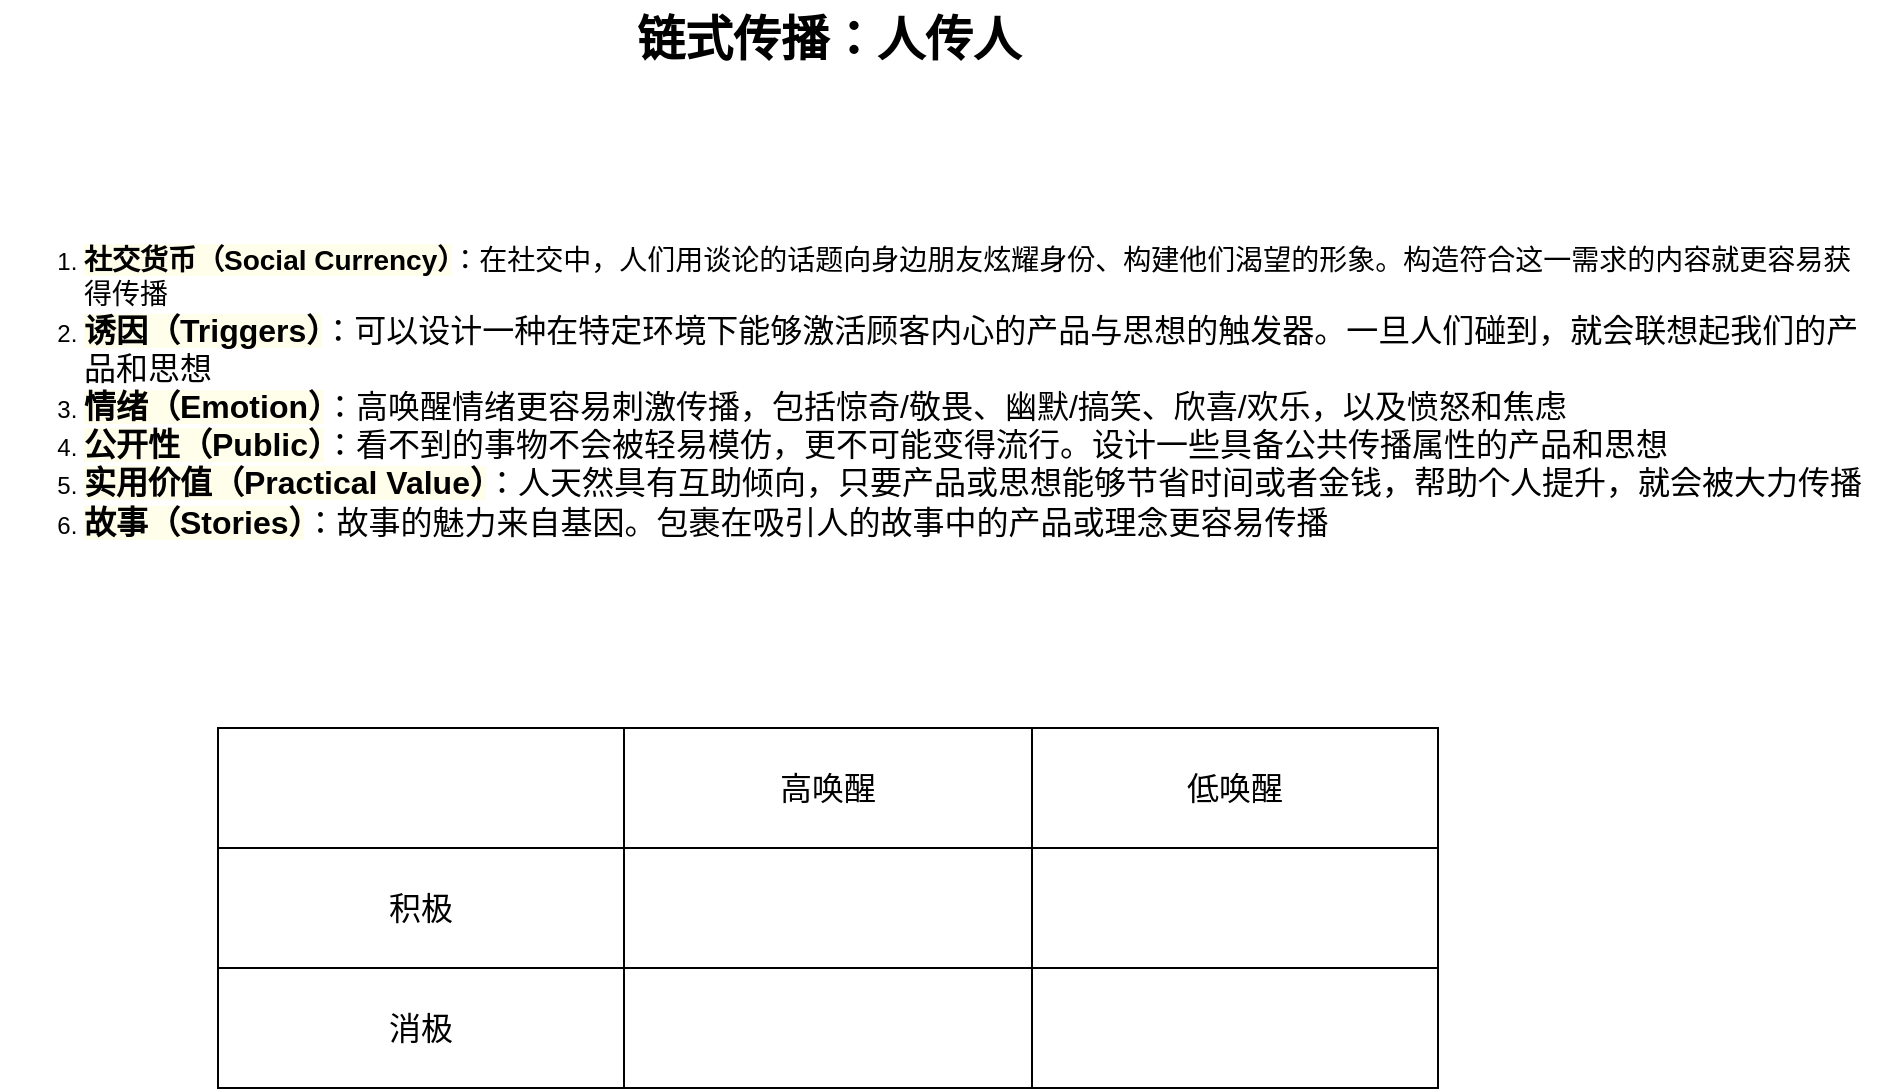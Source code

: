 <mxfile version="24.6.3" type="github">
  <diagram id="6I0OCvxSQrVGMHxT2VVA" name="Page-1">
    <mxGraphModel dx="1434" dy="746" grid="1" gridSize="14" guides="1" tooltips="1" connect="1" arrows="1" fold="1" page="1" pageScale="1" pageWidth="1700" pageHeight="1100" math="0" shadow="0">
      <root>
        <mxCell id="0" />
        <mxCell id="1" parent="0" />
        <mxCell id="bp33T2_yUDZPxfWXAxRo-1" value="" style="shape=table;startSize=0;container=1;collapsible=0;childLayout=tableLayout;fontSize=16;" vertex="1" parent="1">
          <mxGeometry x="277" y="392" width="610" height="180" as="geometry" />
        </mxCell>
        <mxCell id="bp33T2_yUDZPxfWXAxRo-2" value="" style="shape=tableRow;horizontal=0;startSize=0;swimlaneHead=0;swimlaneBody=0;strokeColor=inherit;top=0;left=0;bottom=0;right=0;collapsible=0;dropTarget=0;fillColor=none;points=[[0,0.5],[1,0.5]];portConstraint=eastwest;fontSize=16;" vertex="1" parent="bp33T2_yUDZPxfWXAxRo-1">
          <mxGeometry width="610" height="60" as="geometry" />
        </mxCell>
        <mxCell id="bp33T2_yUDZPxfWXAxRo-3" value="" style="shape=partialRectangle;html=1;whiteSpace=wrap;connectable=0;strokeColor=inherit;overflow=hidden;fillColor=none;top=0;left=0;bottom=0;right=0;pointerEvents=1;fontSize=16;" vertex="1" parent="bp33T2_yUDZPxfWXAxRo-2">
          <mxGeometry width="203" height="60" as="geometry">
            <mxRectangle width="203" height="60" as="alternateBounds" />
          </mxGeometry>
        </mxCell>
        <mxCell id="bp33T2_yUDZPxfWXAxRo-4" value="高唤醒" style="shape=partialRectangle;html=1;whiteSpace=wrap;connectable=0;strokeColor=inherit;overflow=hidden;fillColor=none;top=0;left=0;bottom=0;right=0;pointerEvents=1;fontSize=16;" vertex="1" parent="bp33T2_yUDZPxfWXAxRo-2">
          <mxGeometry x="203" width="204" height="60" as="geometry">
            <mxRectangle width="204" height="60" as="alternateBounds" />
          </mxGeometry>
        </mxCell>
        <mxCell id="bp33T2_yUDZPxfWXAxRo-5" value="低唤醒" style="shape=partialRectangle;html=1;whiteSpace=wrap;connectable=0;strokeColor=inherit;overflow=hidden;fillColor=none;top=0;left=0;bottom=0;right=0;pointerEvents=1;fontSize=16;" vertex="1" parent="bp33T2_yUDZPxfWXAxRo-2">
          <mxGeometry x="407" width="203" height="60" as="geometry">
            <mxRectangle width="203" height="60" as="alternateBounds" />
          </mxGeometry>
        </mxCell>
        <mxCell id="bp33T2_yUDZPxfWXAxRo-6" value="" style="shape=tableRow;horizontal=0;startSize=0;swimlaneHead=0;swimlaneBody=0;strokeColor=inherit;top=0;left=0;bottom=0;right=0;collapsible=0;dropTarget=0;fillColor=none;points=[[0,0.5],[1,0.5]];portConstraint=eastwest;fontSize=16;" vertex="1" parent="bp33T2_yUDZPxfWXAxRo-1">
          <mxGeometry y="60" width="610" height="60" as="geometry" />
        </mxCell>
        <mxCell id="bp33T2_yUDZPxfWXAxRo-7" value="积极" style="shape=partialRectangle;html=1;whiteSpace=wrap;connectable=0;strokeColor=inherit;overflow=hidden;fillColor=none;top=0;left=0;bottom=0;right=0;pointerEvents=1;fontSize=16;" vertex="1" parent="bp33T2_yUDZPxfWXAxRo-6">
          <mxGeometry width="203" height="60" as="geometry">
            <mxRectangle width="203" height="60" as="alternateBounds" />
          </mxGeometry>
        </mxCell>
        <mxCell id="bp33T2_yUDZPxfWXAxRo-8" value="" style="shape=partialRectangle;html=1;whiteSpace=wrap;connectable=0;strokeColor=inherit;overflow=hidden;fillColor=none;top=0;left=0;bottom=0;right=0;pointerEvents=1;fontSize=16;" vertex="1" parent="bp33T2_yUDZPxfWXAxRo-6">
          <mxGeometry x="203" width="204" height="60" as="geometry">
            <mxRectangle width="204" height="60" as="alternateBounds" />
          </mxGeometry>
        </mxCell>
        <mxCell id="bp33T2_yUDZPxfWXAxRo-9" value="" style="shape=partialRectangle;html=1;whiteSpace=wrap;connectable=0;strokeColor=inherit;overflow=hidden;fillColor=none;top=0;left=0;bottom=0;right=0;pointerEvents=1;fontSize=16;" vertex="1" parent="bp33T2_yUDZPxfWXAxRo-6">
          <mxGeometry x="407" width="203" height="60" as="geometry">
            <mxRectangle width="203" height="60" as="alternateBounds" />
          </mxGeometry>
        </mxCell>
        <mxCell id="bp33T2_yUDZPxfWXAxRo-10" value="" style="shape=tableRow;horizontal=0;startSize=0;swimlaneHead=0;swimlaneBody=0;strokeColor=inherit;top=0;left=0;bottom=0;right=0;collapsible=0;dropTarget=0;fillColor=none;points=[[0,0.5],[1,0.5]];portConstraint=eastwest;fontSize=16;" vertex="1" parent="bp33T2_yUDZPxfWXAxRo-1">
          <mxGeometry y="120" width="610" height="60" as="geometry" />
        </mxCell>
        <mxCell id="bp33T2_yUDZPxfWXAxRo-11" value="消极" style="shape=partialRectangle;html=1;whiteSpace=wrap;connectable=0;strokeColor=inherit;overflow=hidden;fillColor=none;top=0;left=0;bottom=0;right=0;pointerEvents=1;fontSize=16;" vertex="1" parent="bp33T2_yUDZPxfWXAxRo-10">
          <mxGeometry width="203" height="60" as="geometry">
            <mxRectangle width="203" height="60" as="alternateBounds" />
          </mxGeometry>
        </mxCell>
        <mxCell id="bp33T2_yUDZPxfWXAxRo-12" value="" style="shape=partialRectangle;html=1;whiteSpace=wrap;connectable=0;strokeColor=inherit;overflow=hidden;fillColor=none;top=0;left=0;bottom=0;right=0;pointerEvents=1;fontSize=16;" vertex="1" parent="bp33T2_yUDZPxfWXAxRo-10">
          <mxGeometry x="203" width="204" height="60" as="geometry">
            <mxRectangle width="204" height="60" as="alternateBounds" />
          </mxGeometry>
        </mxCell>
        <mxCell id="bp33T2_yUDZPxfWXAxRo-13" value="" style="shape=partialRectangle;html=1;whiteSpace=wrap;connectable=0;strokeColor=inherit;overflow=hidden;fillColor=none;top=0;left=0;bottom=0;right=0;pointerEvents=1;fontSize=16;" vertex="1" parent="bp33T2_yUDZPxfWXAxRo-10">
          <mxGeometry x="407" width="203" height="60" as="geometry">
            <mxRectangle width="203" height="60" as="alternateBounds" />
          </mxGeometry>
        </mxCell>
        <mxCell id="bp33T2_yUDZPxfWXAxRo-14" value="链式传播：人传人" style="text;strokeColor=none;fillColor=none;html=1;fontSize=24;fontStyle=1;verticalAlign=middle;align=center;" vertex="1" parent="1">
          <mxGeometry x="532" y="28" width="100" height="40" as="geometry" />
        </mxCell>
        <mxCell id="bp33T2_yUDZPxfWXAxRo-15" value="&lt;ol&gt;&lt;li style=&quot;box-sizing: border-box;&quot;&gt;&lt;font style=&quot;font-size: 14px;&quot;&gt;&lt;span style=&quot;box-sizing: border-box; font-weight: bolder; background-color: rgba(255, 254, 213, 0.5);&quot;&gt;社交货币（Social Currency）&lt;/span&gt;：在社交中，人们用谈论的话题向身边朋友炫耀身份、构建他们渴望的形象。构造符合这一需求的内容就更容易获得传播&lt;/font&gt;&lt;/li&gt;&lt;li style=&quot;box-sizing: border-box;&quot;&gt;&lt;font size=&quot;3&quot; style=&quot;&quot;&gt;&lt;span style=&quot;box-sizing: border-box; font-weight: bolder; background-color: rgba(255, 254, 213, 0.5);&quot;&gt;诱因（Triggers）&lt;/span&gt;：可以设计一种在特定环境下能够激活顾客内心的产品与思想的触发器。一旦人们碰到，就会联想起我们的产品和思想&lt;/font&gt;&lt;/li&gt;&lt;li style=&quot;box-sizing: border-box;&quot;&gt;&lt;font size=&quot;3&quot;&gt;&lt;span style=&quot;box-sizing: border-box; font-weight: bolder; background-color: rgba(255, 254, 213, 0.5);&quot;&gt;情绪（Emotion）&lt;/span&gt;：高唤醒情绪更容易刺激传播，包括惊奇/敬畏、幽默/搞笑、欣喜/欢乐，以及愤怒和焦虑&lt;/font&gt;&lt;/li&gt;&lt;li style=&quot;box-sizing: border-box;&quot;&gt;&lt;font size=&quot;3&quot;&gt;&lt;span style=&quot;box-sizing: border-box; font-weight: bolder; background-color: rgba(255, 254, 213, 0.5);&quot;&gt;公开性（Public）&lt;/span&gt;：看不到的事物不会被轻易模仿，更不可能变得流行。设计一些具备公共传播属性的产品和思想&lt;/font&gt;&lt;/li&gt;&lt;li style=&quot;box-sizing: border-box;&quot;&gt;&lt;font size=&quot;3&quot;&gt;&lt;span style=&quot;box-sizing: border-box; font-weight: bolder; background-color: rgba(255, 254, 213, 0.5);&quot;&gt;实用价值（Practical Value）&lt;/span&gt;：人天然具有互助倾向，只要产品或思想能够节省时间或者金钱，帮助个人提升，就会被大力传播&lt;/font&gt;&lt;/li&gt;&lt;li style=&quot;box-sizing: border-box;&quot;&gt;&lt;font size=&quot;3&quot;&gt;&lt;span style=&quot;box-sizing: border-box; font-weight: bolder; background-color: rgba(255, 254, 213, 0.5);&quot;&gt;故事（Stories）&lt;/span&gt;：故事的魅力来自基因。包裹在吸引人的故事中的产品或理念更容易传播&lt;/font&gt;&lt;/li&gt;&lt;/ol&gt;" style="text;strokeColor=none;fillColor=none;html=1;whiteSpace=wrap;verticalAlign=middle;overflow=hidden;" vertex="1" parent="1">
          <mxGeometry x="168" y="112" width="938" height="224" as="geometry" />
        </mxCell>
      </root>
    </mxGraphModel>
  </diagram>
</mxfile>
